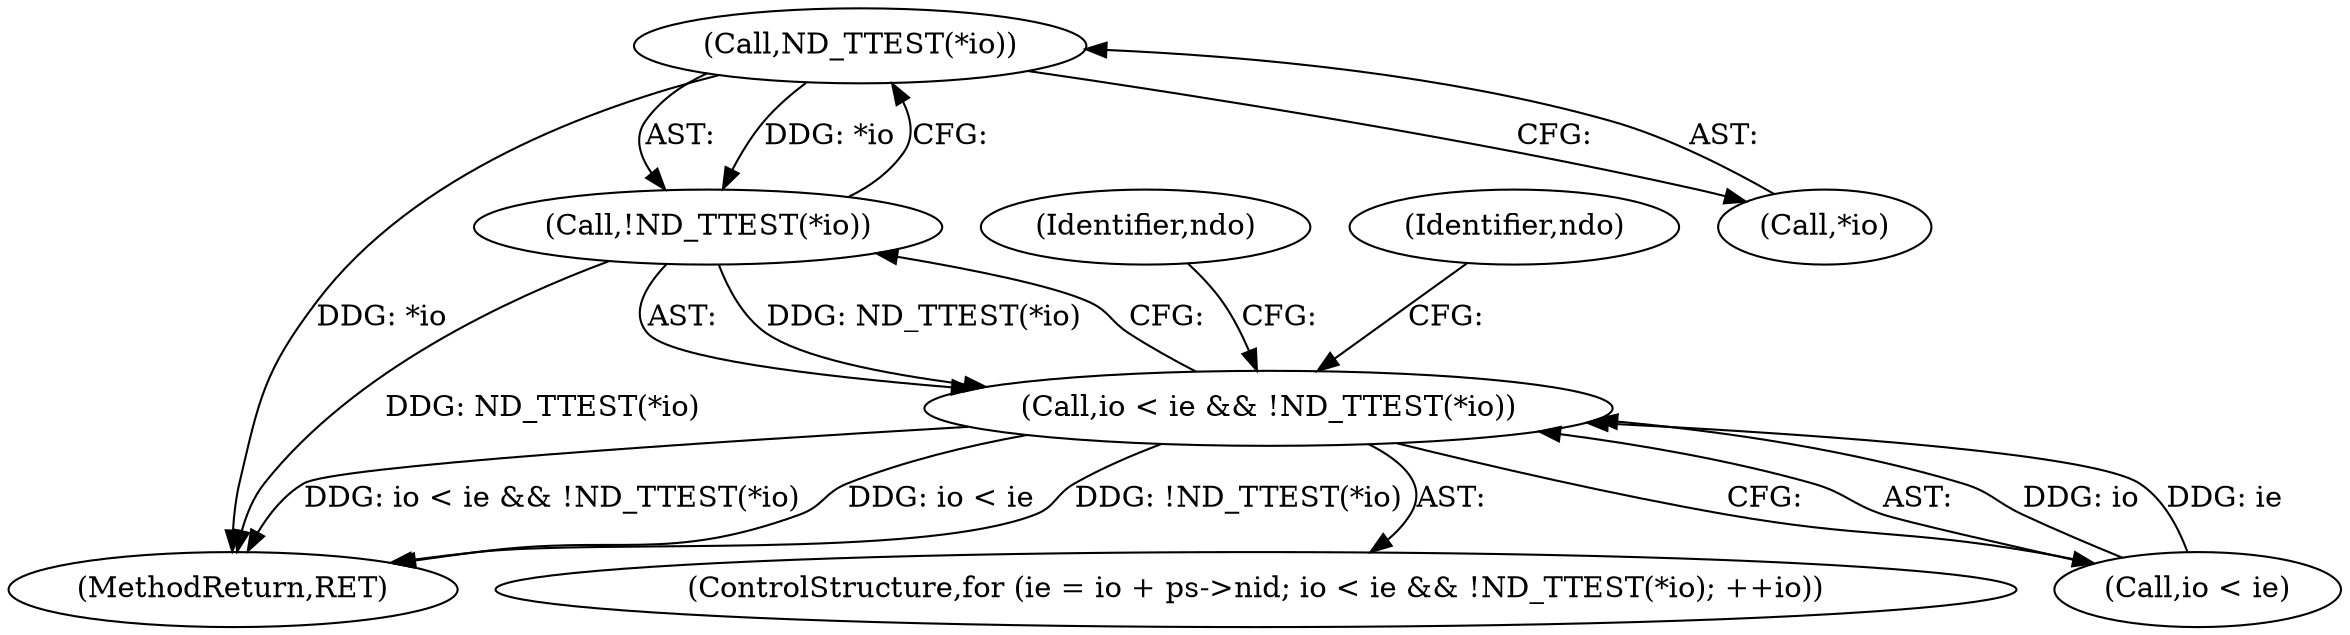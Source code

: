 digraph "0_tcpdump_3ed82f4ed0095768529afc22b923c8f7171fff70_0@pointer" {
"1000205" [label="(Call,ND_TTEST(*io))"];
"1000204" [label="(Call,!ND_TTEST(*io))"];
"1000200" [label="(Call,io < ie && !ND_TTEST(*io))"];
"1000204" [label="(Call,!ND_TTEST(*io))"];
"1000252" [label="(MethodReturn,RET)"];
"1000192" [label="(ControlStructure,for (ie = io + ps->nid; io < ie && !ND_TTEST(*io); ++io))"];
"1000206" [label="(Call,*io)"];
"1000201" [label="(Call,io < ie)"];
"1000205" [label="(Call,ND_TTEST(*io))"];
"1000200" [label="(Call,io < ie && !ND_TTEST(*io))"];
"1000235" [label="(Identifier,ndo)"];
"1000213" [label="(Identifier,ndo)"];
"1000205" -> "1000204"  [label="AST: "];
"1000205" -> "1000206"  [label="CFG: "];
"1000206" -> "1000205"  [label="AST: "];
"1000204" -> "1000205"  [label="CFG: "];
"1000205" -> "1000252"  [label="DDG: *io"];
"1000205" -> "1000204"  [label="DDG: *io"];
"1000204" -> "1000200"  [label="AST: "];
"1000200" -> "1000204"  [label="CFG: "];
"1000204" -> "1000252"  [label="DDG: ND_TTEST(*io)"];
"1000204" -> "1000200"  [label="DDG: ND_TTEST(*io)"];
"1000200" -> "1000192"  [label="AST: "];
"1000200" -> "1000201"  [label="CFG: "];
"1000201" -> "1000200"  [label="AST: "];
"1000213" -> "1000200"  [label="CFG: "];
"1000235" -> "1000200"  [label="CFG: "];
"1000200" -> "1000252"  [label="DDG: io < ie && !ND_TTEST(*io)"];
"1000200" -> "1000252"  [label="DDG: io < ie"];
"1000200" -> "1000252"  [label="DDG: !ND_TTEST(*io)"];
"1000201" -> "1000200"  [label="DDG: io"];
"1000201" -> "1000200"  [label="DDG: ie"];
}
